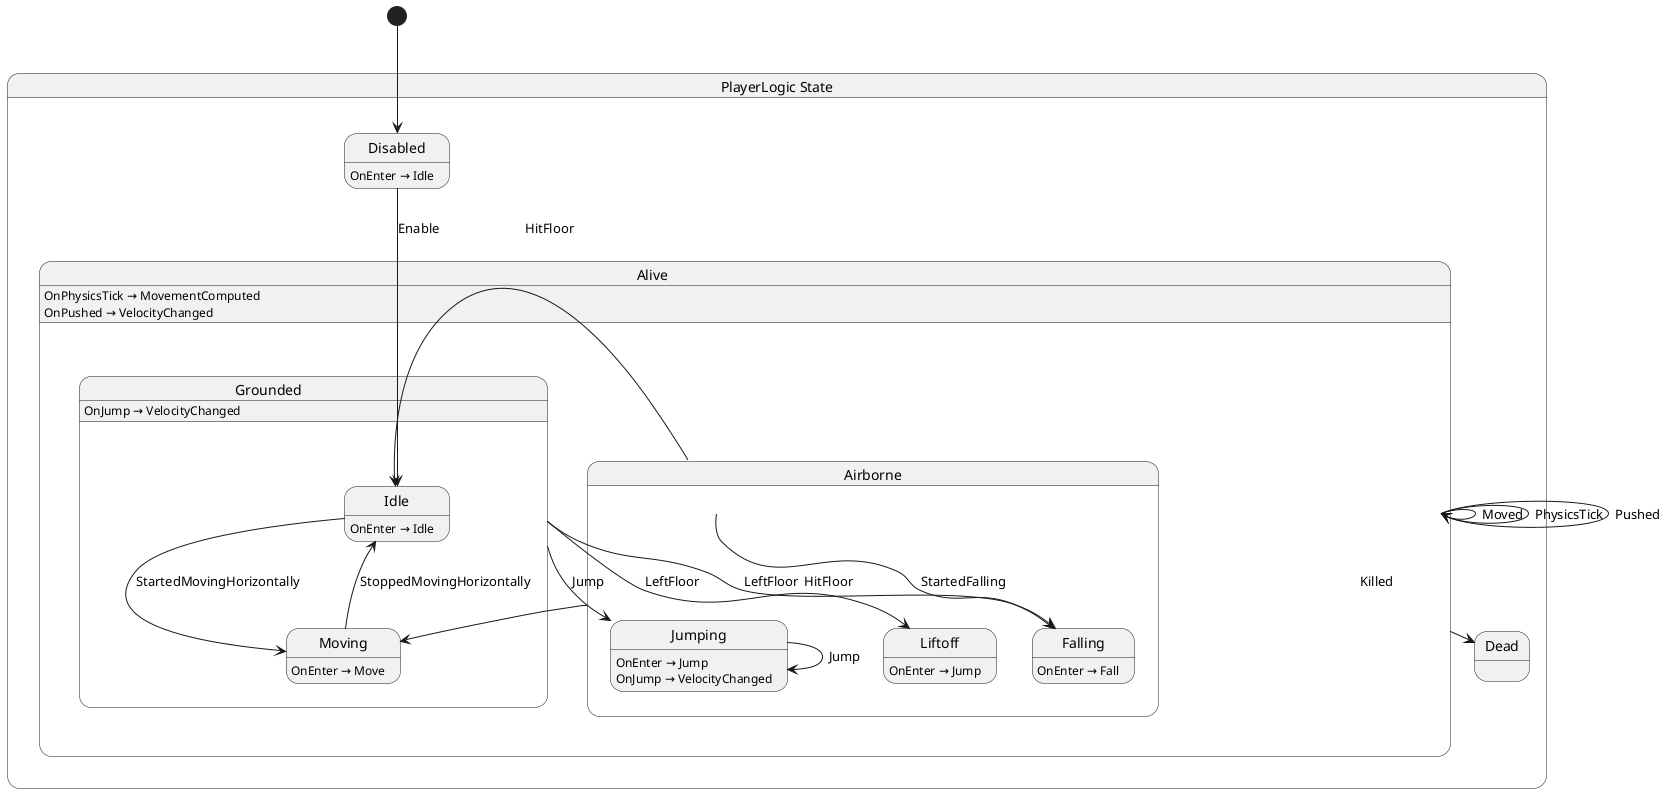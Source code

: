 @startuml PlayerLogic
state "PlayerLogic State" as ankitaiso_player_state_PlayerLogic_State {
  state "Alive" as ankitaiso_player_state_PlayerLogic_State_Alive {
    state "Airborne" as ankitaiso_player_state_PlayerLogic_State_Airborne {
      state "Falling" as ankitaiso_player_state_PlayerLogic_State_Falling
      state "Jumping" as ankitaiso_player_state_PlayerLogic_State_Jumping
      state "Liftoff" as ankitaiso_player_state_PlayerLogic_State_Liftoff
    }
    state "Grounded" as ankitaiso_player_state_PlayerLogic_State_Grounded {
      state "Idle" as ankitaiso_player_state_PlayerLogic_State_Idle
      state "Moving" as ankitaiso_player_state_PlayerLogic_State_Moving
    }
  }
  state "Dead" as ankitaiso_player_state_PlayerLogic_State_Dead
  state "Disabled" as ankitaiso_player_state_PlayerLogic_State_Disabled
}

ankitaiso_player_state_PlayerLogic_State_Airborne --> ankitaiso_player_state_PlayerLogic_State_Falling : StartedFalling
ankitaiso_player_state_PlayerLogic_State_Airborne --> ankitaiso_player_state_PlayerLogic_State_Idle : HitFloor
ankitaiso_player_state_PlayerLogic_State_Airborne --> ankitaiso_player_state_PlayerLogic_State_Moving : HitFloor
ankitaiso_player_state_PlayerLogic_State_Alive --> ankitaiso_player_state_PlayerLogic_State_Alive : Moved
ankitaiso_player_state_PlayerLogic_State_Alive --> ankitaiso_player_state_PlayerLogic_State_Alive : PhysicsTick
ankitaiso_player_state_PlayerLogic_State_Alive --> ankitaiso_player_state_PlayerLogic_State_Alive : Pushed
ankitaiso_player_state_PlayerLogic_State_Alive --> ankitaiso_player_state_PlayerLogic_State_Dead : Killed
ankitaiso_player_state_PlayerLogic_State_Disabled --> ankitaiso_player_state_PlayerLogic_State_Idle : Enable
ankitaiso_player_state_PlayerLogic_State_Grounded --> ankitaiso_player_state_PlayerLogic_State_Falling : LeftFloor
ankitaiso_player_state_PlayerLogic_State_Grounded --> ankitaiso_player_state_PlayerLogic_State_Jumping : Jump
ankitaiso_player_state_PlayerLogic_State_Grounded --> ankitaiso_player_state_PlayerLogic_State_Liftoff : LeftFloor
ankitaiso_player_state_PlayerLogic_State_Idle --> ankitaiso_player_state_PlayerLogic_State_Moving : StartedMovingHorizontally
ankitaiso_player_state_PlayerLogic_State_Jumping --> ankitaiso_player_state_PlayerLogic_State_Jumping : Jump
ankitaiso_player_state_PlayerLogic_State_Moving --> ankitaiso_player_state_PlayerLogic_State_Idle : StoppedMovingHorizontally

ankitaiso_player_state_PlayerLogic_State_Alive : OnPhysicsTick → MovementComputed
ankitaiso_player_state_PlayerLogic_State_Alive : OnPushed → VelocityChanged
ankitaiso_player_state_PlayerLogic_State_Disabled : OnEnter → Idle
ankitaiso_player_state_PlayerLogic_State_Falling : OnEnter → Fall
ankitaiso_player_state_PlayerLogic_State_Grounded : OnJump → VelocityChanged
ankitaiso_player_state_PlayerLogic_State_Idle : OnEnter → Idle
ankitaiso_player_state_PlayerLogic_State_Jumping : OnEnter → Jump
ankitaiso_player_state_PlayerLogic_State_Jumping : OnJump → VelocityChanged
ankitaiso_player_state_PlayerLogic_State_Liftoff : OnEnter → Jump
ankitaiso_player_state_PlayerLogic_State_Moving : OnEnter → Move

[*] --> ankitaiso_player_state_PlayerLogic_State_Disabled
@enduml